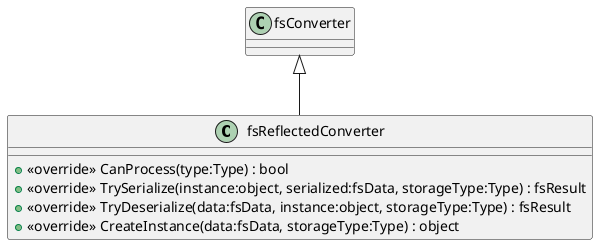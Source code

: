 @startuml
class fsReflectedConverter {
    + <<override>> CanProcess(type:Type) : bool
    + <<override>> TrySerialize(instance:object, serialized:fsData, storageType:Type) : fsResult
    + <<override>> TryDeserialize(data:fsData, instance:object, storageType:Type) : fsResult
    + <<override>> CreateInstance(data:fsData, storageType:Type) : object
}
fsConverter <|-- fsReflectedConverter
@enduml
